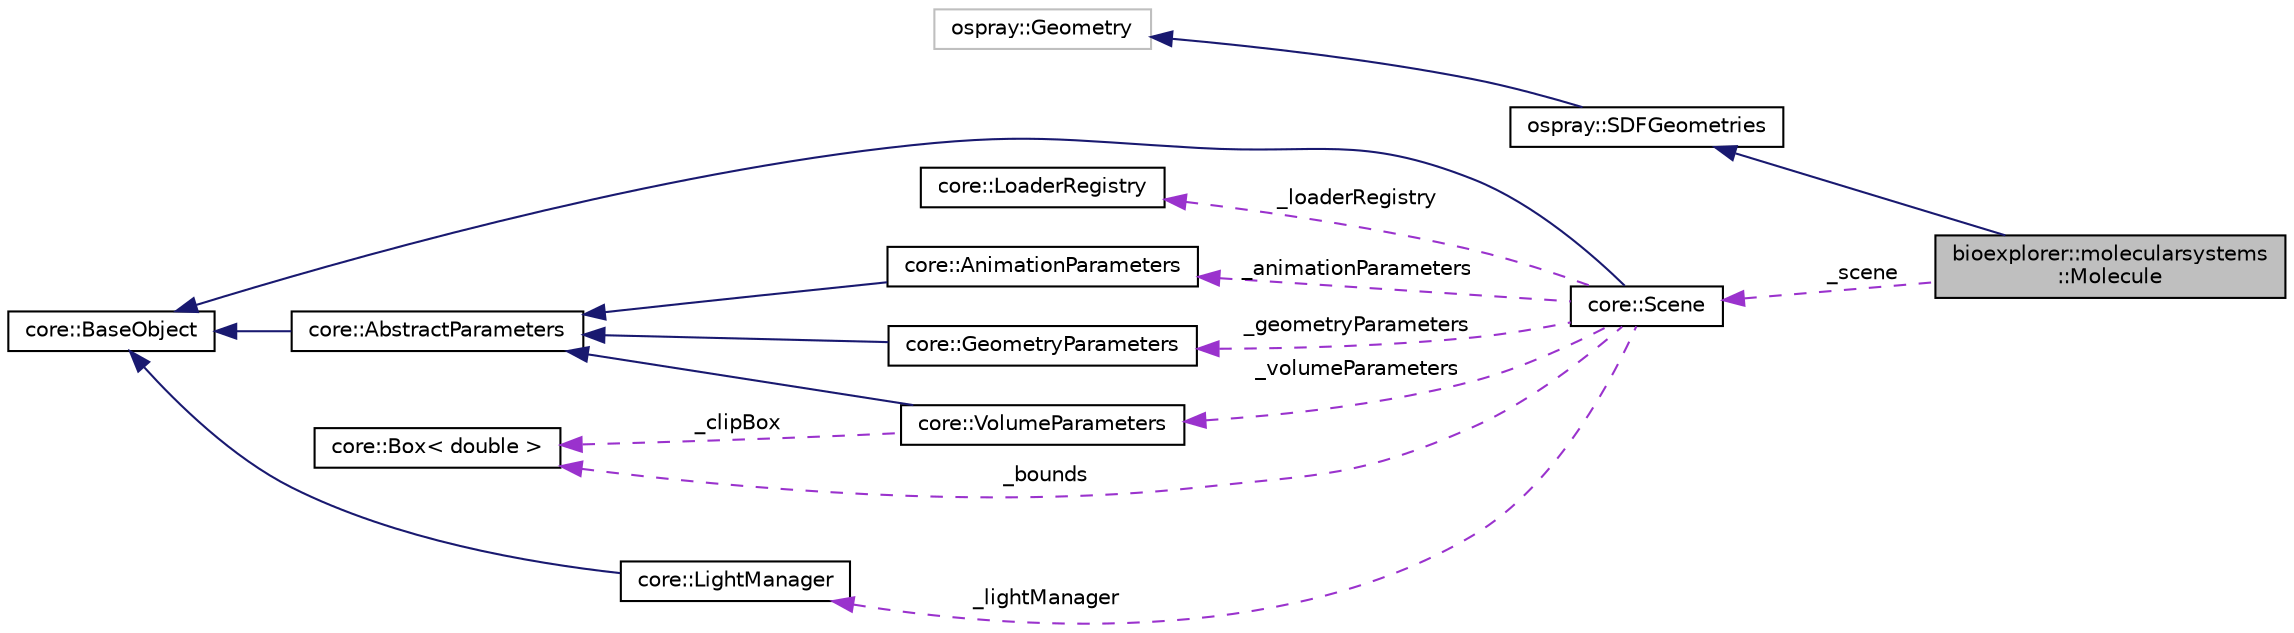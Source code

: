 digraph "bioexplorer::molecularsystems::Molecule"
{
 // LATEX_PDF_SIZE
  edge [fontname="Helvetica",fontsize="10",labelfontname="Helvetica",labelfontsize="10"];
  node [fontname="Helvetica",fontsize="10",shape=record];
  rankdir="LR";
  Node1 [label="bioexplorer::molecularsystems\l::Molecule",height=0.2,width=0.4,color="black", fillcolor="grey75", style="filled", fontcolor="black",tooltip="The Molecule class implements the 3D representation of a molecule. The object also contains metadata ..."];
  Node2 -> Node1 [dir="back",color="midnightblue",fontsize="10",style="solid",fontname="Helvetica"];
  Node2 [label="ospray::SDFGeometries",height=0.2,width=0.4,color="black", fillcolor="white", style="filled",URL="$db/dd2/structospray_1_1SDFGeometries.html",tooltip=" "];
  Node3 -> Node2 [dir="back",color="midnightblue",fontsize="10",style="solid",fontname="Helvetica"];
  Node3 [label="ospray::Geometry",height=0.2,width=0.4,color="grey75", fillcolor="white", style="filled",tooltip=" "];
  Node4 -> Node1 [dir="back",color="darkorchid3",fontsize="10",style="dashed",label=" _scene" ,fontname="Helvetica"];
  Node4 [label="core::Scene",height=0.2,width=0.4,color="black", fillcolor="white", style="filled",URL="$d5/d76/classcore_1_1Scene.html",tooltip="Scene object This object contains collections of geometries, materials and light sources that are use..."];
  Node5 -> Node4 [dir="back",color="midnightblue",fontsize="10",style="solid",fontname="Helvetica"];
  Node5 [label="core::BaseObject",height=0.2,width=0.4,color="black", fillcolor="white", style="filled",URL="$d1/dc6/classcore_1_1BaseObject.html",tooltip=" "];
  Node6 -> Node4 [dir="back",color="darkorchid3",fontsize="10",style="dashed",label=" _loaderRegistry" ,fontname="Helvetica"];
  Node6 [label="core::LoaderRegistry",height=0.2,width=0.4,color="black", fillcolor="white", style="filled",URL="$dc/d97/classcore_1_1LoaderRegistry.html",tooltip=" "];
  Node7 -> Node4 [dir="back",color="darkorchid3",fontsize="10",style="dashed",label=" _geometryParameters" ,fontname="Helvetica"];
  Node7 [label="core::GeometryParameters",height=0.2,width=0.4,color="black", fillcolor="white", style="filled",URL="$d8/d43/classcore_1_1GeometryParameters.html",tooltip=" "];
  Node8 -> Node7 [dir="back",color="midnightblue",fontsize="10",style="solid",fontname="Helvetica"];
  Node8 [label="core::AbstractParameters",height=0.2,width=0.4,color="black", fillcolor="white", style="filled",URL="$da/dda/classcore_1_1AbstractParameters.html",tooltip=" "];
  Node5 -> Node8 [dir="back",color="midnightblue",fontsize="10",style="solid",fontname="Helvetica"];
  Node9 -> Node4 [dir="back",color="darkorchid3",fontsize="10",style="dashed",label=" _volumeParameters" ,fontname="Helvetica"];
  Node9 [label="core::VolumeParameters",height=0.2,width=0.4,color="black", fillcolor="white", style="filled",URL="$df/da5/classcore_1_1VolumeParameters.html",tooltip=" "];
  Node8 -> Node9 [dir="back",color="midnightblue",fontsize="10",style="solid",fontname="Helvetica"];
  Node10 -> Node9 [dir="back",color="darkorchid3",fontsize="10",style="dashed",label=" _clipBox" ,fontname="Helvetica"];
  Node10 [label="core::Box\< double \>",height=0.2,width=0.4,color="black", fillcolor="white", style="filled",URL="$df/d44/classcore_1_1Box.html",tooltip=" "];
  Node11 -> Node4 [dir="back",color="darkorchid3",fontsize="10",style="dashed",label=" _lightManager" ,fontname="Helvetica"];
  Node11 [label="core::LightManager",height=0.2,width=0.4,color="black", fillcolor="white", style="filled",URL="$d0/dc8/classcore_1_1LightManager.html",tooltip="Manages light sources in a scene."];
  Node5 -> Node11 [dir="back",color="midnightblue",fontsize="10",style="solid",fontname="Helvetica"];
  Node12 -> Node4 [dir="back",color="darkorchid3",fontsize="10",style="dashed",label=" _animationParameters" ,fontname="Helvetica"];
  Node12 [label="core::AnimationParameters",height=0.2,width=0.4,color="black", fillcolor="white", style="filled",URL="$d4/dfb/classcore_1_1AnimationParameters.html",tooltip=" "];
  Node8 -> Node12 [dir="back",color="midnightblue",fontsize="10",style="solid",fontname="Helvetica"];
  Node10 -> Node4 [dir="back",color="darkorchid3",fontsize="10",style="dashed",label=" _bounds" ,fontname="Helvetica"];
}
